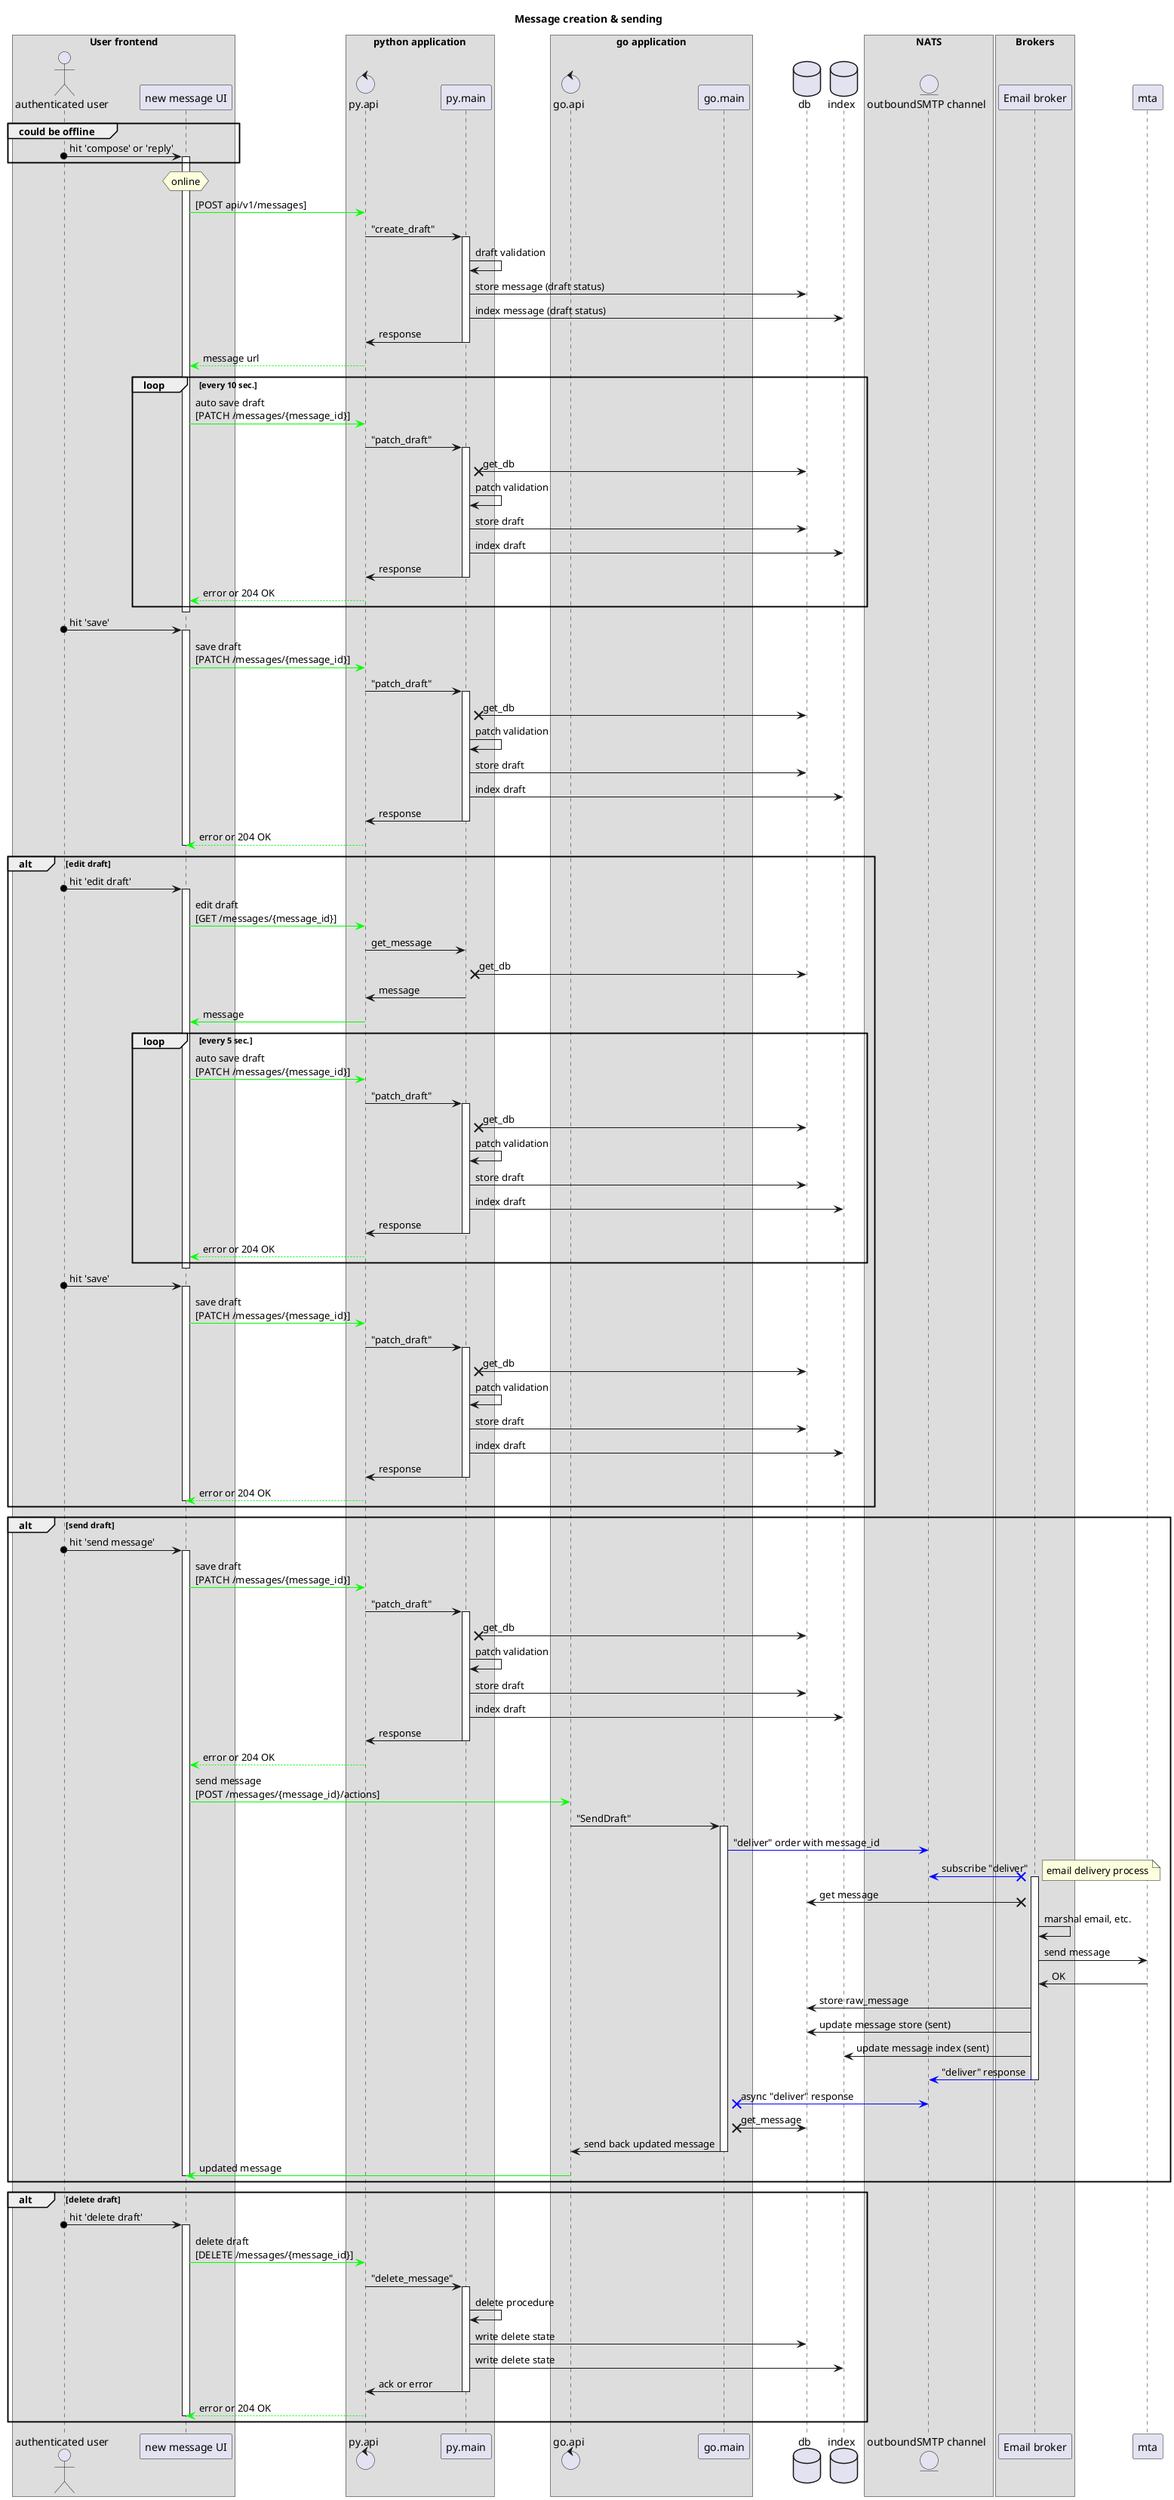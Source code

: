 @startuml
title Message creation & sending
box "User frontend"
actor "authenticated user" as user
participant "new message UI" as compose
endbox
box "python application"
control py.api
participant py.main
endbox
box "go application"
control go.api
participant go.main
endbox
database db
database index
box "NATS"
entity "outboundSMTP channel" as out
endbox
box "Brokers"
participant "Email broker" as eb
endbox
group could be offline
user o-> compose : hit 'compose' or 'reply'
activate compose
end
hnote over compose : online
compose -[#00FF00]> py.api : [POST api/v1/messages]
py.api -> py.main: "create_draft"
activate py.main
py.main -> py.main : draft validation
py.main -> db : store message (draft status)
py.main -> index : index message (draft status)
py.main -> py.api : response
deactivate py.main
py.api -[#00FF00]-> compose : message url
loop every 10 sec.
compose -[#00FF00]> py.api: auto save draft\n[PATCH /messages/{message_id}]
py.api -> py.main : "patch_draft"
activate py.main
py.main x-> db : get_db
py.main -> py.main : patch validation
py.main -> db : store draft
py.main -> index : index draft
py.main -> py.api : response
deactivate py.main
py.api -[#00FF00]-> compose : error or 204 OK
end
deactivate compose
user o-> compose : hit 'save'
activate compose
compose -[#00FF00]> py.api: save draft\n[PATCH /messages/{message_id}]
py.api -> py.main : "patch_draft"
activate py.main
py.main x-> db : get_db
py.main -> py.main : patch validation
py.main -> db : store draft
py.main -> index : index draft
py.main -> py.api : response
deactivate py.main
py.api -[#00FF00]-> compose : error or 204 OK
deactivate compose
alt edit draft
user o-> compose : hit 'edit draft'
activate compose
compose -[#00FF00]> py.api : edit draft\n[GET /messages/{message_id}]
py.api -> py.main : get_message
py.main x-> db : get_db
py.main -> py.api : message
py.api -[#00FF00]> compose : message
loop every 5 sec.
compose -[#00FF00]> py.api : auto save draft\n[PATCH /messages/{message_id}]
py.api -> py.main : "patch_draft"
activate py.main
py.main x-> db : get_db
py.main -> py.main : patch validation
py.main -> db : store draft
py.main -> index : index draft
py.main -> py.api : response
deactivate py.main
py.api -[#00FF00]-> compose : error or 204 OK
end
deactivate compose
user o-> compose : hit 'save'
activate compose
compose -[#00FF00]> py.api : save draft\n[PATCH /messages/{message_id}]
py.api -> py.main : "patch_draft"
activate py.main
py.main x-> db : get_db
py.main -> py.main : patch validation
py.main -> db : store draft
py.main -> index : index draft
py.main -> py.api : response
deactivate py.main
py.api -[#00FF00]-> compose : error or 204 OK
deactivate compose
end
alt send draft
user o-> compose : hit 'send message'
activate compose
compose -[#00FF00]> py.api : save draft\n[PATCH /messages/{message_id}]
py.api -> py.main : "patch_draft"
activate py.main
py.main x-> db : get_db
py.main -> py.main : patch validation
py.main -> db : store draft
py.main -> index : index draft
py.main -> py.api : response
deactivate py.main
py.api -[#00FF00]-> compose : error or 204 OK
compose -[#00FF00]> go.api : send message\n[POST /messages/{message_id}/actions]
go.api -> go.main : "SendDraft"
activate go.main
go.main -[#0000FF]> out : "deliver" order with message_id
eb x-[#0000FF]> out : subscribe "deliver"
activate eb
note right: email delivery process
eb x-> db : get message
eb -> eb : marshal email, etc.
eb -> mta : send message
mta -> eb : OK
eb -> db : store raw_message
eb -> db : update message store (sent)
eb -> index : update message index (sent)
eb -[#0000FF]> out: "deliver" response
deactivate eb
go.main x-[#0000FF]> out : async "deliver" response
go.main x-> db : get_message
go.main -> go.api : send back updated message
deactivate go.main
go.api -[#00FF00]> compose : updated message
deactivate compose
end
deactivate compose
alt delete draft
user o-> compose: hit 'delete draft'
activate compose
compose -[#00FF00]> py.api : delete draft\n[DELETE /messages/{message_id}]
py.api -> py.main: "delete_message"
activate py.main
py.main -> py.main: delete procedure
py.main -> db: write delete state
py.main -> index: write delete state
py.main -> py.api: ack or error
deactivate py.main
py.api -[#00FF00]-> compose : error or 204 OK
deactivate compose
end
@enduml